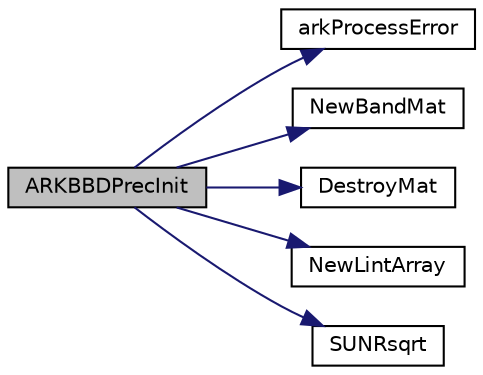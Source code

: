 digraph "ARKBBDPrecInit"
{
  edge [fontname="Helvetica",fontsize="10",labelfontname="Helvetica",labelfontsize="10"];
  node [fontname="Helvetica",fontsize="10",shape=record];
  rankdir="LR";
  Node10 [label="ARKBBDPrecInit",height=0.2,width=0.4,color="black", fillcolor="grey75", style="filled", fontcolor="black"];
  Node10 -> Node11 [color="midnightblue",fontsize="10",style="solid",fontname="Helvetica"];
  Node11 [label="arkProcessError",height=0.2,width=0.4,color="black", fillcolor="white", style="filled",URL="$dc/d49/arkode_8c.html#aba6159e58f2e8ed8560e9bdbf6f6d4c0"];
  Node10 -> Node12 [color="midnightblue",fontsize="10",style="solid",fontname="Helvetica"];
  Node12 [label="NewBandMat",height=0.2,width=0.4,color="black", fillcolor="white", style="filled",URL="$da/d37/sundials__direct_8h.html#a4f060a6aa400d66a824b290f5bb5966d"];
  Node10 -> Node13 [color="midnightblue",fontsize="10",style="solid",fontname="Helvetica"];
  Node13 [label="DestroyMat",height=0.2,width=0.4,color="black", fillcolor="white", style="filled",URL="$da/d37/sundials__direct_8h.html#a58455f92bee3b8af244dac64364dd09f"];
  Node10 -> Node14 [color="midnightblue",fontsize="10",style="solid",fontname="Helvetica"];
  Node14 [label="NewLintArray",height=0.2,width=0.4,color="black", fillcolor="white", style="filled",URL="$da/d37/sundials__direct_8h.html#ac7e5bf85fb1110b7cd87a818161db11b"];
  Node10 -> Node15 [color="midnightblue",fontsize="10",style="solid",fontname="Helvetica"];
  Node15 [label="SUNRsqrt",height=0.2,width=0.4,color="black", fillcolor="white", style="filled",URL="$d7/d31/sundials__math_8h.html#ab93cb211d416e7ad32fdcde65d3e2178"];
}
